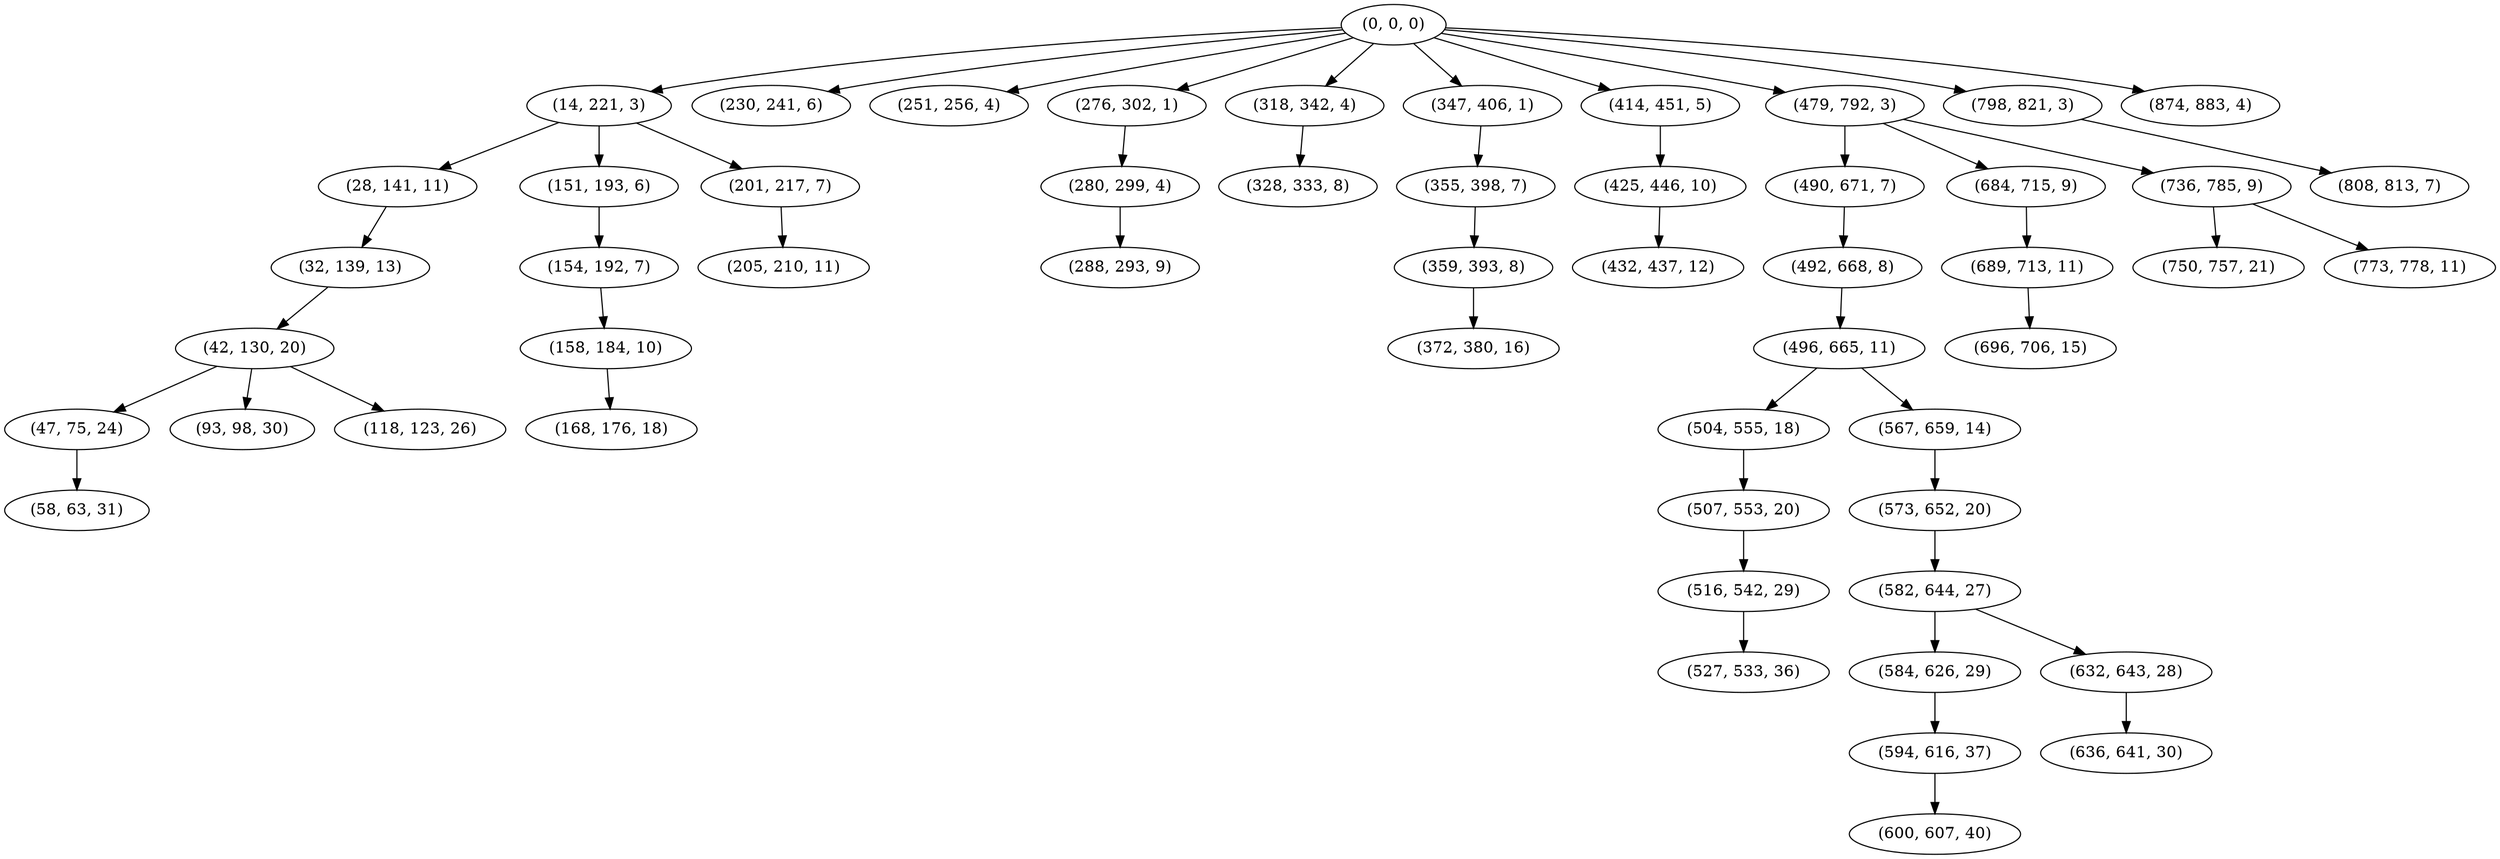 digraph tree {
    "(0, 0, 0)";
    "(14, 221, 3)";
    "(28, 141, 11)";
    "(32, 139, 13)";
    "(42, 130, 20)";
    "(47, 75, 24)";
    "(58, 63, 31)";
    "(93, 98, 30)";
    "(118, 123, 26)";
    "(151, 193, 6)";
    "(154, 192, 7)";
    "(158, 184, 10)";
    "(168, 176, 18)";
    "(201, 217, 7)";
    "(205, 210, 11)";
    "(230, 241, 6)";
    "(251, 256, 4)";
    "(276, 302, 1)";
    "(280, 299, 4)";
    "(288, 293, 9)";
    "(318, 342, 4)";
    "(328, 333, 8)";
    "(347, 406, 1)";
    "(355, 398, 7)";
    "(359, 393, 8)";
    "(372, 380, 16)";
    "(414, 451, 5)";
    "(425, 446, 10)";
    "(432, 437, 12)";
    "(479, 792, 3)";
    "(490, 671, 7)";
    "(492, 668, 8)";
    "(496, 665, 11)";
    "(504, 555, 18)";
    "(507, 553, 20)";
    "(516, 542, 29)";
    "(527, 533, 36)";
    "(567, 659, 14)";
    "(573, 652, 20)";
    "(582, 644, 27)";
    "(584, 626, 29)";
    "(594, 616, 37)";
    "(600, 607, 40)";
    "(632, 643, 28)";
    "(636, 641, 30)";
    "(684, 715, 9)";
    "(689, 713, 11)";
    "(696, 706, 15)";
    "(736, 785, 9)";
    "(750, 757, 21)";
    "(773, 778, 11)";
    "(798, 821, 3)";
    "(808, 813, 7)";
    "(874, 883, 4)";
    "(0, 0, 0)" -> "(14, 221, 3)";
    "(0, 0, 0)" -> "(230, 241, 6)";
    "(0, 0, 0)" -> "(251, 256, 4)";
    "(0, 0, 0)" -> "(276, 302, 1)";
    "(0, 0, 0)" -> "(318, 342, 4)";
    "(0, 0, 0)" -> "(347, 406, 1)";
    "(0, 0, 0)" -> "(414, 451, 5)";
    "(0, 0, 0)" -> "(479, 792, 3)";
    "(0, 0, 0)" -> "(798, 821, 3)";
    "(0, 0, 0)" -> "(874, 883, 4)";
    "(14, 221, 3)" -> "(28, 141, 11)";
    "(14, 221, 3)" -> "(151, 193, 6)";
    "(14, 221, 3)" -> "(201, 217, 7)";
    "(28, 141, 11)" -> "(32, 139, 13)";
    "(32, 139, 13)" -> "(42, 130, 20)";
    "(42, 130, 20)" -> "(47, 75, 24)";
    "(42, 130, 20)" -> "(93, 98, 30)";
    "(42, 130, 20)" -> "(118, 123, 26)";
    "(47, 75, 24)" -> "(58, 63, 31)";
    "(151, 193, 6)" -> "(154, 192, 7)";
    "(154, 192, 7)" -> "(158, 184, 10)";
    "(158, 184, 10)" -> "(168, 176, 18)";
    "(201, 217, 7)" -> "(205, 210, 11)";
    "(276, 302, 1)" -> "(280, 299, 4)";
    "(280, 299, 4)" -> "(288, 293, 9)";
    "(318, 342, 4)" -> "(328, 333, 8)";
    "(347, 406, 1)" -> "(355, 398, 7)";
    "(355, 398, 7)" -> "(359, 393, 8)";
    "(359, 393, 8)" -> "(372, 380, 16)";
    "(414, 451, 5)" -> "(425, 446, 10)";
    "(425, 446, 10)" -> "(432, 437, 12)";
    "(479, 792, 3)" -> "(490, 671, 7)";
    "(479, 792, 3)" -> "(684, 715, 9)";
    "(479, 792, 3)" -> "(736, 785, 9)";
    "(490, 671, 7)" -> "(492, 668, 8)";
    "(492, 668, 8)" -> "(496, 665, 11)";
    "(496, 665, 11)" -> "(504, 555, 18)";
    "(496, 665, 11)" -> "(567, 659, 14)";
    "(504, 555, 18)" -> "(507, 553, 20)";
    "(507, 553, 20)" -> "(516, 542, 29)";
    "(516, 542, 29)" -> "(527, 533, 36)";
    "(567, 659, 14)" -> "(573, 652, 20)";
    "(573, 652, 20)" -> "(582, 644, 27)";
    "(582, 644, 27)" -> "(584, 626, 29)";
    "(582, 644, 27)" -> "(632, 643, 28)";
    "(584, 626, 29)" -> "(594, 616, 37)";
    "(594, 616, 37)" -> "(600, 607, 40)";
    "(632, 643, 28)" -> "(636, 641, 30)";
    "(684, 715, 9)" -> "(689, 713, 11)";
    "(689, 713, 11)" -> "(696, 706, 15)";
    "(736, 785, 9)" -> "(750, 757, 21)";
    "(736, 785, 9)" -> "(773, 778, 11)";
    "(798, 821, 3)" -> "(808, 813, 7)";
}
